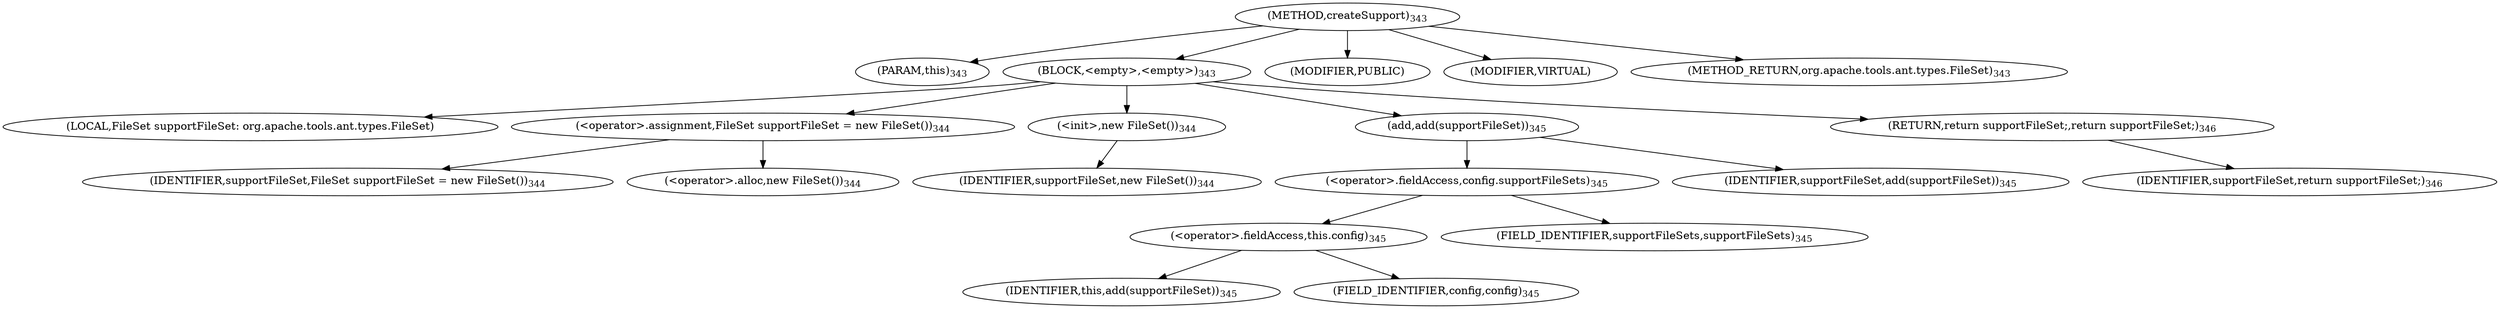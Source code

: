 digraph "createSupport" {  
"462" [label = <(METHOD,createSupport)<SUB>343</SUB>> ]
"463" [label = <(PARAM,this)<SUB>343</SUB>> ]
"464" [label = <(BLOCK,&lt;empty&gt;,&lt;empty&gt;)<SUB>343</SUB>> ]
"64" [label = <(LOCAL,FileSet supportFileSet: org.apache.tools.ant.types.FileSet)> ]
"465" [label = <(&lt;operator&gt;.assignment,FileSet supportFileSet = new FileSet())<SUB>344</SUB>> ]
"466" [label = <(IDENTIFIER,supportFileSet,FileSet supportFileSet = new FileSet())<SUB>344</SUB>> ]
"467" [label = <(&lt;operator&gt;.alloc,new FileSet())<SUB>344</SUB>> ]
"468" [label = <(&lt;init&gt;,new FileSet())<SUB>344</SUB>> ]
"63" [label = <(IDENTIFIER,supportFileSet,new FileSet())<SUB>344</SUB>> ]
"469" [label = <(add,add(supportFileSet))<SUB>345</SUB>> ]
"470" [label = <(&lt;operator&gt;.fieldAccess,config.supportFileSets)<SUB>345</SUB>> ]
"471" [label = <(&lt;operator&gt;.fieldAccess,this.config)<SUB>345</SUB>> ]
"472" [label = <(IDENTIFIER,this,add(supportFileSet))<SUB>345</SUB>> ]
"473" [label = <(FIELD_IDENTIFIER,config,config)<SUB>345</SUB>> ]
"474" [label = <(FIELD_IDENTIFIER,supportFileSets,supportFileSets)<SUB>345</SUB>> ]
"475" [label = <(IDENTIFIER,supportFileSet,add(supportFileSet))<SUB>345</SUB>> ]
"476" [label = <(RETURN,return supportFileSet;,return supportFileSet;)<SUB>346</SUB>> ]
"477" [label = <(IDENTIFIER,supportFileSet,return supportFileSet;)<SUB>346</SUB>> ]
"478" [label = <(MODIFIER,PUBLIC)> ]
"479" [label = <(MODIFIER,VIRTUAL)> ]
"480" [label = <(METHOD_RETURN,org.apache.tools.ant.types.FileSet)<SUB>343</SUB>> ]
  "462" -> "463" 
  "462" -> "464" 
  "462" -> "478" 
  "462" -> "479" 
  "462" -> "480" 
  "464" -> "64" 
  "464" -> "465" 
  "464" -> "468" 
  "464" -> "469" 
  "464" -> "476" 
  "465" -> "466" 
  "465" -> "467" 
  "468" -> "63" 
  "469" -> "470" 
  "469" -> "475" 
  "470" -> "471" 
  "470" -> "474" 
  "471" -> "472" 
  "471" -> "473" 
  "476" -> "477" 
}
